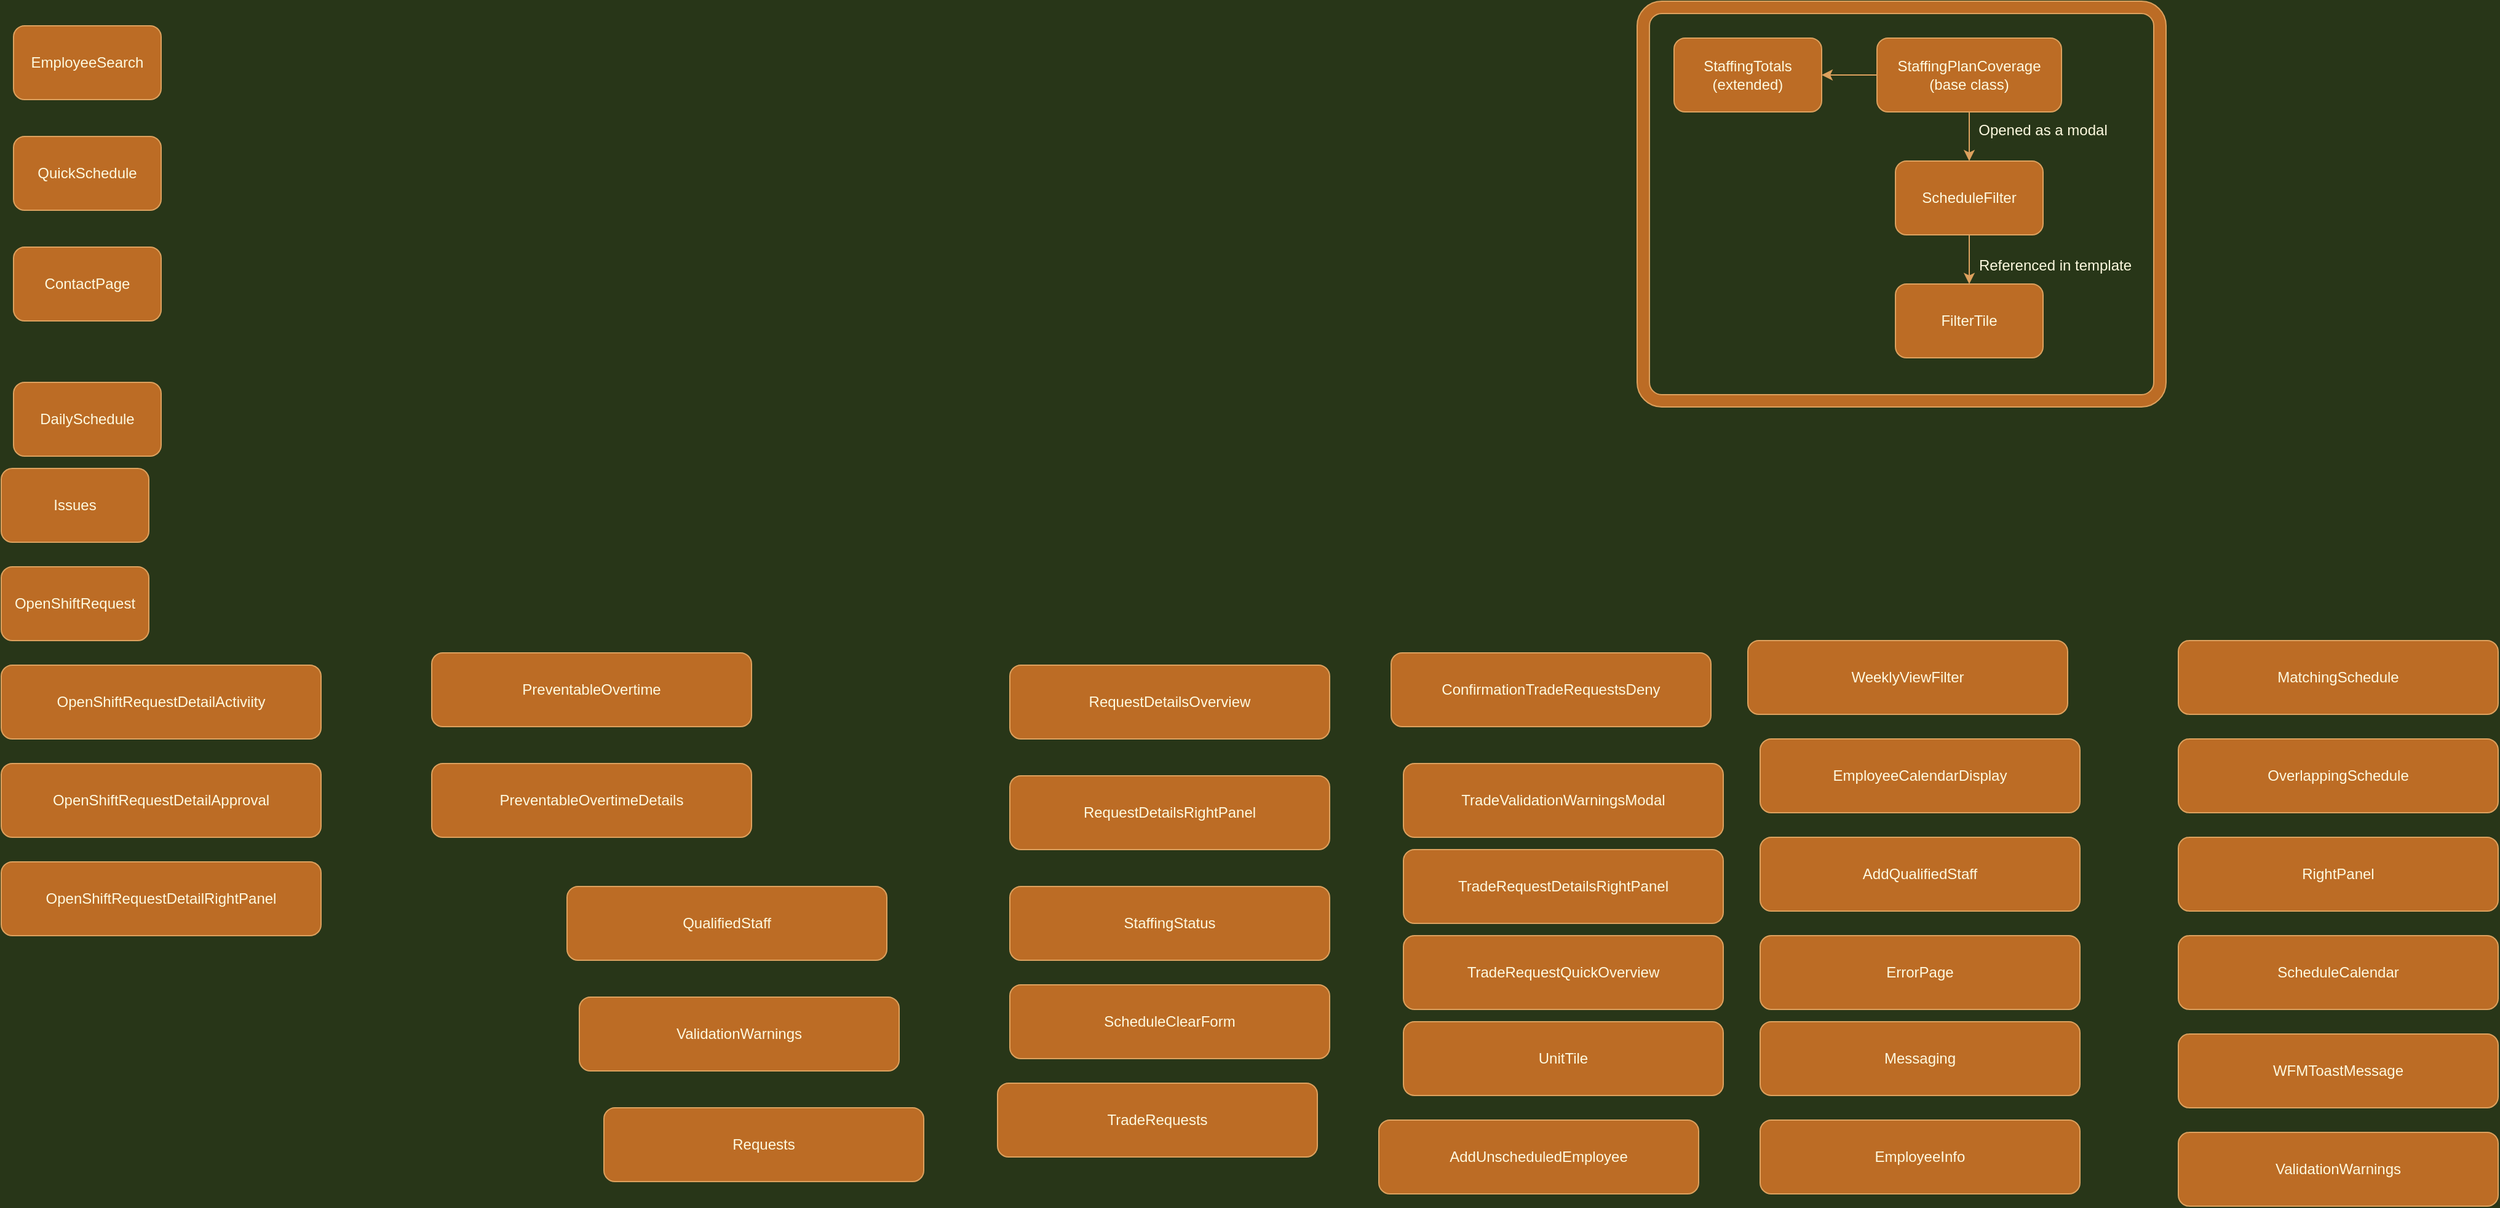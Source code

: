 <mxfile version="20.6.0" type="github">
  <diagram id="qYyir6UW7D2a8Nlf07Au" name="Page-1">
    <mxGraphModel dx="2062" dy="1114" grid="1" gridSize="10" guides="1" tooltips="1" connect="1" arrows="1" fold="1" page="1" pageScale="1" pageWidth="850" pageHeight="1100" background="#283618" math="0" shadow="0">
      <root>
        <mxCell id="0" />
        <mxCell id="1" parent="0" />
        <mxCell id="eR_08L6kOvap6HGwOAWD-3" value="StaffingPlanCoverage&lt;br&gt;(base class)" style="rounded=1;whiteSpace=wrap;html=1;fillColor=#BC6C25;strokeColor=#DDA15E;fontColor=#FEFAE0;" vertex="1" parent="1">
          <mxGeometry x="1585" y="40" width="150" height="60" as="geometry" />
        </mxCell>
        <mxCell id="eR_08L6kOvap6HGwOAWD-4" value="ScheduleFilter" style="rounded=1;whiteSpace=wrap;html=1;fillColor=#BC6C25;strokeColor=#DDA15E;fontColor=#FEFAE0;" vertex="1" parent="1">
          <mxGeometry x="1600" y="140" width="120" height="60" as="geometry" />
        </mxCell>
        <mxCell id="eR_08L6kOvap6HGwOAWD-5" value="FilterTile" style="rounded=1;whiteSpace=wrap;html=1;fillColor=#BC6C25;strokeColor=#DDA15E;fontColor=#FEFAE0;" vertex="1" parent="1">
          <mxGeometry x="1600" y="240" width="120" height="60" as="geometry" />
        </mxCell>
        <mxCell id="eR_08L6kOvap6HGwOAWD-6" value="" style="endArrow=classic;html=1;rounded=1;entryX=0.5;entryY=0;entryDx=0;entryDy=0;exitX=0.5;exitY=1;exitDx=0;exitDy=0;curved=1;labelBackgroundColor=#283618;strokeColor=#DDA15E;fontColor=#FEFAE0;" edge="1" parent="1" source="eR_08L6kOvap6HGwOAWD-4" target="eR_08L6kOvap6HGwOAWD-5">
          <mxGeometry width="50" height="50" relative="1" as="geometry">
            <mxPoint x="1660" y="210" as="sourcePoint" />
            <mxPoint x="1690" y="150" as="targetPoint" />
          </mxGeometry>
        </mxCell>
        <mxCell id="eR_08L6kOvap6HGwOAWD-8" value="" style="endArrow=classic;html=1;rounded=1;exitX=0.5;exitY=1;exitDx=0;exitDy=0;entryX=0.5;entryY=0;entryDx=0;entryDy=0;curved=1;labelBackgroundColor=#283618;strokeColor=#DDA15E;fontColor=#FEFAE0;" edge="1" parent="1" source="eR_08L6kOvap6HGwOAWD-3" target="eR_08L6kOvap6HGwOAWD-4">
          <mxGeometry width="50" height="50" relative="1" as="geometry">
            <mxPoint x="1640" y="200" as="sourcePoint" />
            <mxPoint x="1690" y="150" as="targetPoint" />
          </mxGeometry>
        </mxCell>
        <mxCell id="eR_08L6kOvap6HGwOAWD-9" value="Opened as a modal" style="text;html=1;strokeColor=none;fillColor=none;align=center;verticalAlign=middle;whiteSpace=wrap;rounded=1;fontColor=#FEFAE0;" vertex="1" parent="1">
          <mxGeometry x="1665" y="100" width="110" height="30" as="geometry" />
        </mxCell>
        <mxCell id="eR_08L6kOvap6HGwOAWD-10" value="StaffingTotals&lt;br&gt;(extended)" style="rounded=1;whiteSpace=wrap;html=1;strokeColor=#DDA15E;fontColor=#FEFAE0;fillColor=#BC6C25;" vertex="1" parent="1">
          <mxGeometry x="1420" y="40" width="120" height="60" as="geometry" />
        </mxCell>
        <mxCell id="eR_08L6kOvap6HGwOAWD-11" value="" style="endArrow=classic;html=1;rounded=1;strokeColor=#DDA15E;fontColor=#FEFAE0;fillColor=#BC6C25;exitX=0;exitY=0.5;exitDx=0;exitDy=0;entryX=1;entryY=0.5;entryDx=0;entryDy=0;" edge="1" parent="1" source="eR_08L6kOvap6HGwOAWD-3" target="eR_08L6kOvap6HGwOAWD-10">
          <mxGeometry width="50" height="50" relative="1" as="geometry">
            <mxPoint x="1640" y="80" as="sourcePoint" />
            <mxPoint x="1690" y="30" as="targetPoint" />
          </mxGeometry>
        </mxCell>
        <mxCell id="eR_08L6kOvap6HGwOAWD-13" value="EmployeeSearch" style="rounded=1;whiteSpace=wrap;html=1;strokeColor=#DDA15E;fontColor=#FEFAE0;fillColor=#BC6C25;" vertex="1" parent="1">
          <mxGeometry x="70" y="30" width="120" height="60" as="geometry" />
        </mxCell>
        <mxCell id="eR_08L6kOvap6HGwOAWD-14" value="QuickSchedule" style="rounded=1;whiteSpace=wrap;html=1;strokeColor=#DDA15E;fontColor=#FEFAE0;fillColor=#BC6C25;" vertex="1" parent="1">
          <mxGeometry x="70" y="120" width="120" height="60" as="geometry" />
        </mxCell>
        <mxCell id="eR_08L6kOvap6HGwOAWD-15" value="ContactPage" style="rounded=1;whiteSpace=wrap;html=1;strokeColor=#DDA15E;fontColor=#FEFAE0;fillColor=#BC6C25;" vertex="1" parent="1">
          <mxGeometry x="70" y="210" width="120" height="60" as="geometry" />
        </mxCell>
        <mxCell id="eR_08L6kOvap6HGwOAWD-16" value="DailySchedule" style="rounded=1;whiteSpace=wrap;html=1;strokeColor=#DDA15E;fontColor=#FEFAE0;fillColor=#BC6C25;" vertex="1" parent="1">
          <mxGeometry x="70" y="320" width="120" height="60" as="geometry" />
        </mxCell>
        <mxCell id="eR_08L6kOvap6HGwOAWD-17" value="Issues" style="rounded=1;whiteSpace=wrap;html=1;strokeColor=#DDA15E;fontColor=#FEFAE0;fillColor=#BC6C25;" vertex="1" parent="1">
          <mxGeometry x="60" y="390" width="120" height="60" as="geometry" />
        </mxCell>
        <mxCell id="eR_08L6kOvap6HGwOAWD-18" value="OpenShiftRequest" style="rounded=1;whiteSpace=wrap;html=1;strokeColor=#DDA15E;fontColor=#FEFAE0;fillColor=#BC6C25;" vertex="1" parent="1">
          <mxGeometry x="60" y="470" width="120" height="60" as="geometry" />
        </mxCell>
        <mxCell id="eR_08L6kOvap6HGwOAWD-19" value="OpenShiftRequestDetailActiviity" style="rounded=1;whiteSpace=wrap;html=1;strokeColor=#DDA15E;fontColor=#FEFAE0;fillColor=#BC6C25;" vertex="1" parent="1">
          <mxGeometry x="60" y="550" width="260" height="60" as="geometry" />
        </mxCell>
        <mxCell id="eR_08L6kOvap6HGwOAWD-26" value="OpenShiftRequestDetailApproval" style="rounded=1;whiteSpace=wrap;html=1;strokeColor=#DDA15E;fontColor=#FEFAE0;fillColor=#BC6C25;" vertex="1" parent="1">
          <mxGeometry x="60" y="630" width="260" height="60" as="geometry" />
        </mxCell>
        <mxCell id="eR_08L6kOvap6HGwOAWD-27" value="OpenShiftRequestDetailRightPanel" style="rounded=1;whiteSpace=wrap;html=1;strokeColor=#DDA15E;fontColor=#FEFAE0;fillColor=#BC6C25;" vertex="1" parent="1">
          <mxGeometry x="60" y="710" width="260" height="60" as="geometry" />
        </mxCell>
        <mxCell id="eR_08L6kOvap6HGwOAWD-28" value="PreventableOvertime" style="rounded=1;whiteSpace=wrap;html=1;strokeColor=#DDA15E;fontColor=#FEFAE0;fillColor=#BC6C25;" vertex="1" parent="1">
          <mxGeometry x="410" y="540" width="260" height="60" as="geometry" />
        </mxCell>
        <mxCell id="eR_08L6kOvap6HGwOAWD-29" value="PreventableOvertimeDetails" style="rounded=1;whiteSpace=wrap;html=1;strokeColor=#DDA15E;fontColor=#FEFAE0;fillColor=#BC6C25;" vertex="1" parent="1">
          <mxGeometry x="410" y="630" width="260" height="60" as="geometry" />
        </mxCell>
        <mxCell id="eR_08L6kOvap6HGwOAWD-30" value="QualifiedStaff" style="rounded=1;whiteSpace=wrap;html=1;strokeColor=#DDA15E;fontColor=#FEFAE0;fillColor=#BC6C25;" vertex="1" parent="1">
          <mxGeometry x="520" y="730" width="260" height="60" as="geometry" />
        </mxCell>
        <mxCell id="eR_08L6kOvap6HGwOAWD-31" value="ValidationWarnings" style="rounded=1;whiteSpace=wrap;html=1;strokeColor=#DDA15E;fontColor=#FEFAE0;fillColor=#BC6C25;" vertex="1" parent="1">
          <mxGeometry x="530" y="820" width="260" height="60" as="geometry" />
        </mxCell>
        <mxCell id="eR_08L6kOvap6HGwOAWD-32" value="Requests" style="rounded=1;whiteSpace=wrap;html=1;strokeColor=#DDA15E;fontColor=#FEFAE0;fillColor=#BC6C25;" vertex="1" parent="1">
          <mxGeometry x="550" y="910" width="260" height="60" as="geometry" />
        </mxCell>
        <mxCell id="eR_08L6kOvap6HGwOAWD-33" value="RequestDetailsOverview" style="rounded=1;whiteSpace=wrap;html=1;strokeColor=#DDA15E;fontColor=#FEFAE0;fillColor=#BC6C25;" vertex="1" parent="1">
          <mxGeometry x="880" y="550" width="260" height="60" as="geometry" />
        </mxCell>
        <mxCell id="eR_08L6kOvap6HGwOAWD-34" value="RequestDetailsRightPanel" style="rounded=1;whiteSpace=wrap;html=1;strokeColor=#DDA15E;fontColor=#FEFAE0;fillColor=#BC6C25;" vertex="1" parent="1">
          <mxGeometry x="880" y="640" width="260" height="60" as="geometry" />
        </mxCell>
        <mxCell id="eR_08L6kOvap6HGwOAWD-35" value="StaffingStatus" style="rounded=1;whiteSpace=wrap;html=1;strokeColor=#DDA15E;fontColor=#FEFAE0;fillColor=#BC6C25;" vertex="1" parent="1">
          <mxGeometry x="880" y="730" width="260" height="60" as="geometry" />
        </mxCell>
        <mxCell id="eR_08L6kOvap6HGwOAWD-36" value="ScheduleClearForm" style="rounded=1;whiteSpace=wrap;html=1;strokeColor=#DDA15E;fontColor=#FEFAE0;fillColor=#BC6C25;" vertex="1" parent="1">
          <mxGeometry x="880" y="810" width="260" height="60" as="geometry" />
        </mxCell>
        <mxCell id="eR_08L6kOvap6HGwOAWD-37" value="TradeRequests" style="rounded=1;whiteSpace=wrap;html=1;strokeColor=#DDA15E;fontColor=#FEFAE0;fillColor=#BC6C25;" vertex="1" parent="1">
          <mxGeometry x="870" y="890" width="260" height="60" as="geometry" />
        </mxCell>
        <mxCell id="eR_08L6kOvap6HGwOAWD-38" value="ConfirmationTradeRequestsDeny" style="rounded=1;whiteSpace=wrap;html=1;strokeColor=#DDA15E;fontColor=#FEFAE0;fillColor=#BC6C25;" vertex="1" parent="1">
          <mxGeometry x="1190" y="540" width="260" height="60" as="geometry" />
        </mxCell>
        <mxCell id="eR_08L6kOvap6HGwOAWD-39" value="TradeValidationWarningsModal" style="rounded=1;whiteSpace=wrap;html=1;strokeColor=#DDA15E;fontColor=#FEFAE0;fillColor=#BC6C25;" vertex="1" parent="1">
          <mxGeometry x="1200" y="630" width="260" height="60" as="geometry" />
        </mxCell>
        <mxCell id="eR_08L6kOvap6HGwOAWD-40" value="TradeRequestDetailsRightPanel" style="rounded=1;whiteSpace=wrap;html=1;strokeColor=#DDA15E;fontColor=#FEFAE0;fillColor=#BC6C25;" vertex="1" parent="1">
          <mxGeometry x="1200" y="700" width="260" height="60" as="geometry" />
        </mxCell>
        <mxCell id="eR_08L6kOvap6HGwOAWD-41" value="TradeRequestQuickOverview" style="rounded=1;whiteSpace=wrap;html=1;strokeColor=#DDA15E;fontColor=#FEFAE0;fillColor=#BC6C25;" vertex="1" parent="1">
          <mxGeometry x="1200" y="770" width="260" height="60" as="geometry" />
        </mxCell>
        <mxCell id="eR_08L6kOvap6HGwOAWD-42" value="UnitTile" style="rounded=1;whiteSpace=wrap;html=1;strokeColor=#DDA15E;fontColor=#FEFAE0;fillColor=#BC6C25;" vertex="1" parent="1">
          <mxGeometry x="1200" y="840" width="260" height="60" as="geometry" />
        </mxCell>
        <mxCell id="eR_08L6kOvap6HGwOAWD-43" value="AddUnscheduledEmployee" style="rounded=1;whiteSpace=wrap;html=1;strokeColor=#DDA15E;fontColor=#FEFAE0;fillColor=#BC6C25;" vertex="1" parent="1">
          <mxGeometry x="1180" y="920" width="260" height="60" as="geometry" />
        </mxCell>
        <mxCell id="eR_08L6kOvap6HGwOAWD-44" value="WeeklyViewFilter" style="rounded=1;whiteSpace=wrap;html=1;strokeColor=#DDA15E;fontColor=#FEFAE0;fillColor=#BC6C25;" vertex="1" parent="1">
          <mxGeometry x="1480" y="530" width="260" height="60" as="geometry" />
        </mxCell>
        <mxCell id="eR_08L6kOvap6HGwOAWD-45" value="EmployeeCalendarDisplay" style="rounded=1;whiteSpace=wrap;html=1;strokeColor=#DDA15E;fontColor=#FEFAE0;fillColor=#BC6C25;" vertex="1" parent="1">
          <mxGeometry x="1490" y="610" width="260" height="60" as="geometry" />
        </mxCell>
        <mxCell id="eR_08L6kOvap6HGwOAWD-46" value="AddQualifiedStaff" style="rounded=1;whiteSpace=wrap;html=1;strokeColor=#DDA15E;fontColor=#FEFAE0;fillColor=#BC6C25;" vertex="1" parent="1">
          <mxGeometry x="1490" y="690" width="260" height="60" as="geometry" />
        </mxCell>
        <mxCell id="eR_08L6kOvap6HGwOAWD-47" value="ErrorPage" style="rounded=1;whiteSpace=wrap;html=1;strokeColor=#DDA15E;fontColor=#FEFAE0;fillColor=#BC6C25;" vertex="1" parent="1">
          <mxGeometry x="1490" y="770" width="260" height="60" as="geometry" />
        </mxCell>
        <mxCell id="eR_08L6kOvap6HGwOAWD-48" value="Messaging" style="rounded=1;whiteSpace=wrap;html=1;strokeColor=#DDA15E;fontColor=#FEFAE0;fillColor=#BC6C25;" vertex="1" parent="1">
          <mxGeometry x="1490" y="840" width="260" height="60" as="geometry" />
        </mxCell>
        <mxCell id="eR_08L6kOvap6HGwOAWD-49" value="EmployeeInfo" style="rounded=1;whiteSpace=wrap;html=1;strokeColor=#DDA15E;fontColor=#FEFAE0;fillColor=#BC6C25;" vertex="1" parent="1">
          <mxGeometry x="1490" y="920" width="260" height="60" as="geometry" />
        </mxCell>
        <mxCell id="eR_08L6kOvap6HGwOAWD-50" value="MatchingSchedule" style="rounded=1;whiteSpace=wrap;html=1;strokeColor=#DDA15E;fontColor=#FEFAE0;fillColor=#BC6C25;" vertex="1" parent="1">
          <mxGeometry x="1830" y="530" width="260" height="60" as="geometry" />
        </mxCell>
        <mxCell id="eR_08L6kOvap6HGwOAWD-51" value="OverlappingSchedule" style="rounded=1;whiteSpace=wrap;html=1;strokeColor=#DDA15E;fontColor=#FEFAE0;fillColor=#BC6C25;" vertex="1" parent="1">
          <mxGeometry x="1830" y="610" width="260" height="60" as="geometry" />
        </mxCell>
        <mxCell id="eR_08L6kOvap6HGwOAWD-52" value="RightPanel" style="rounded=1;whiteSpace=wrap;html=1;strokeColor=#DDA15E;fontColor=#FEFAE0;fillColor=#BC6C25;" vertex="1" parent="1">
          <mxGeometry x="1830" y="690" width="260" height="60" as="geometry" />
        </mxCell>
        <mxCell id="eR_08L6kOvap6HGwOAWD-53" value="ScheduleCalendar" style="rounded=1;whiteSpace=wrap;html=1;strokeColor=#DDA15E;fontColor=#FEFAE0;fillColor=#BC6C25;" vertex="1" parent="1">
          <mxGeometry x="1830" y="770" width="260" height="60" as="geometry" />
        </mxCell>
        <mxCell id="eR_08L6kOvap6HGwOAWD-54" value="WFMToastMessage" style="rounded=1;whiteSpace=wrap;html=1;strokeColor=#DDA15E;fontColor=#FEFAE0;fillColor=#BC6C25;" vertex="1" parent="1">
          <mxGeometry x="1830" y="850" width="260" height="60" as="geometry" />
        </mxCell>
        <mxCell id="eR_08L6kOvap6HGwOAWD-55" value="ValidationWarnings" style="rounded=1;whiteSpace=wrap;html=1;strokeColor=#DDA15E;fontColor=#FEFAE0;fillColor=#BC6C25;" vertex="1" parent="1">
          <mxGeometry x="1830" y="930" width="260" height="60" as="geometry" />
        </mxCell>
        <mxCell id="eR_08L6kOvap6HGwOAWD-56" value="Referenced in template" style="text;html=1;strokeColor=none;fillColor=none;align=center;verticalAlign=middle;whiteSpace=wrap;rounded=0;fontColor=#FEFAE0;" vertex="1" parent="1">
          <mxGeometry x="1630" y="210" width="200" height="30" as="geometry" />
        </mxCell>
        <mxCell id="eR_08L6kOvap6HGwOAWD-57" value="" style="verticalLabelPosition=bottom;verticalAlign=top;html=1;shape=mxgraph.basic.rounded_frame;dx=10;whiteSpace=wrap;rounded=1;strokeColor=#DDA15E;fontColor=#FEFAE0;fillColor=#BC6C25;" vertex="1" parent="1">
          <mxGeometry x="1390" y="10" width="430" height="330" as="geometry" />
        </mxCell>
      </root>
    </mxGraphModel>
  </diagram>
</mxfile>
